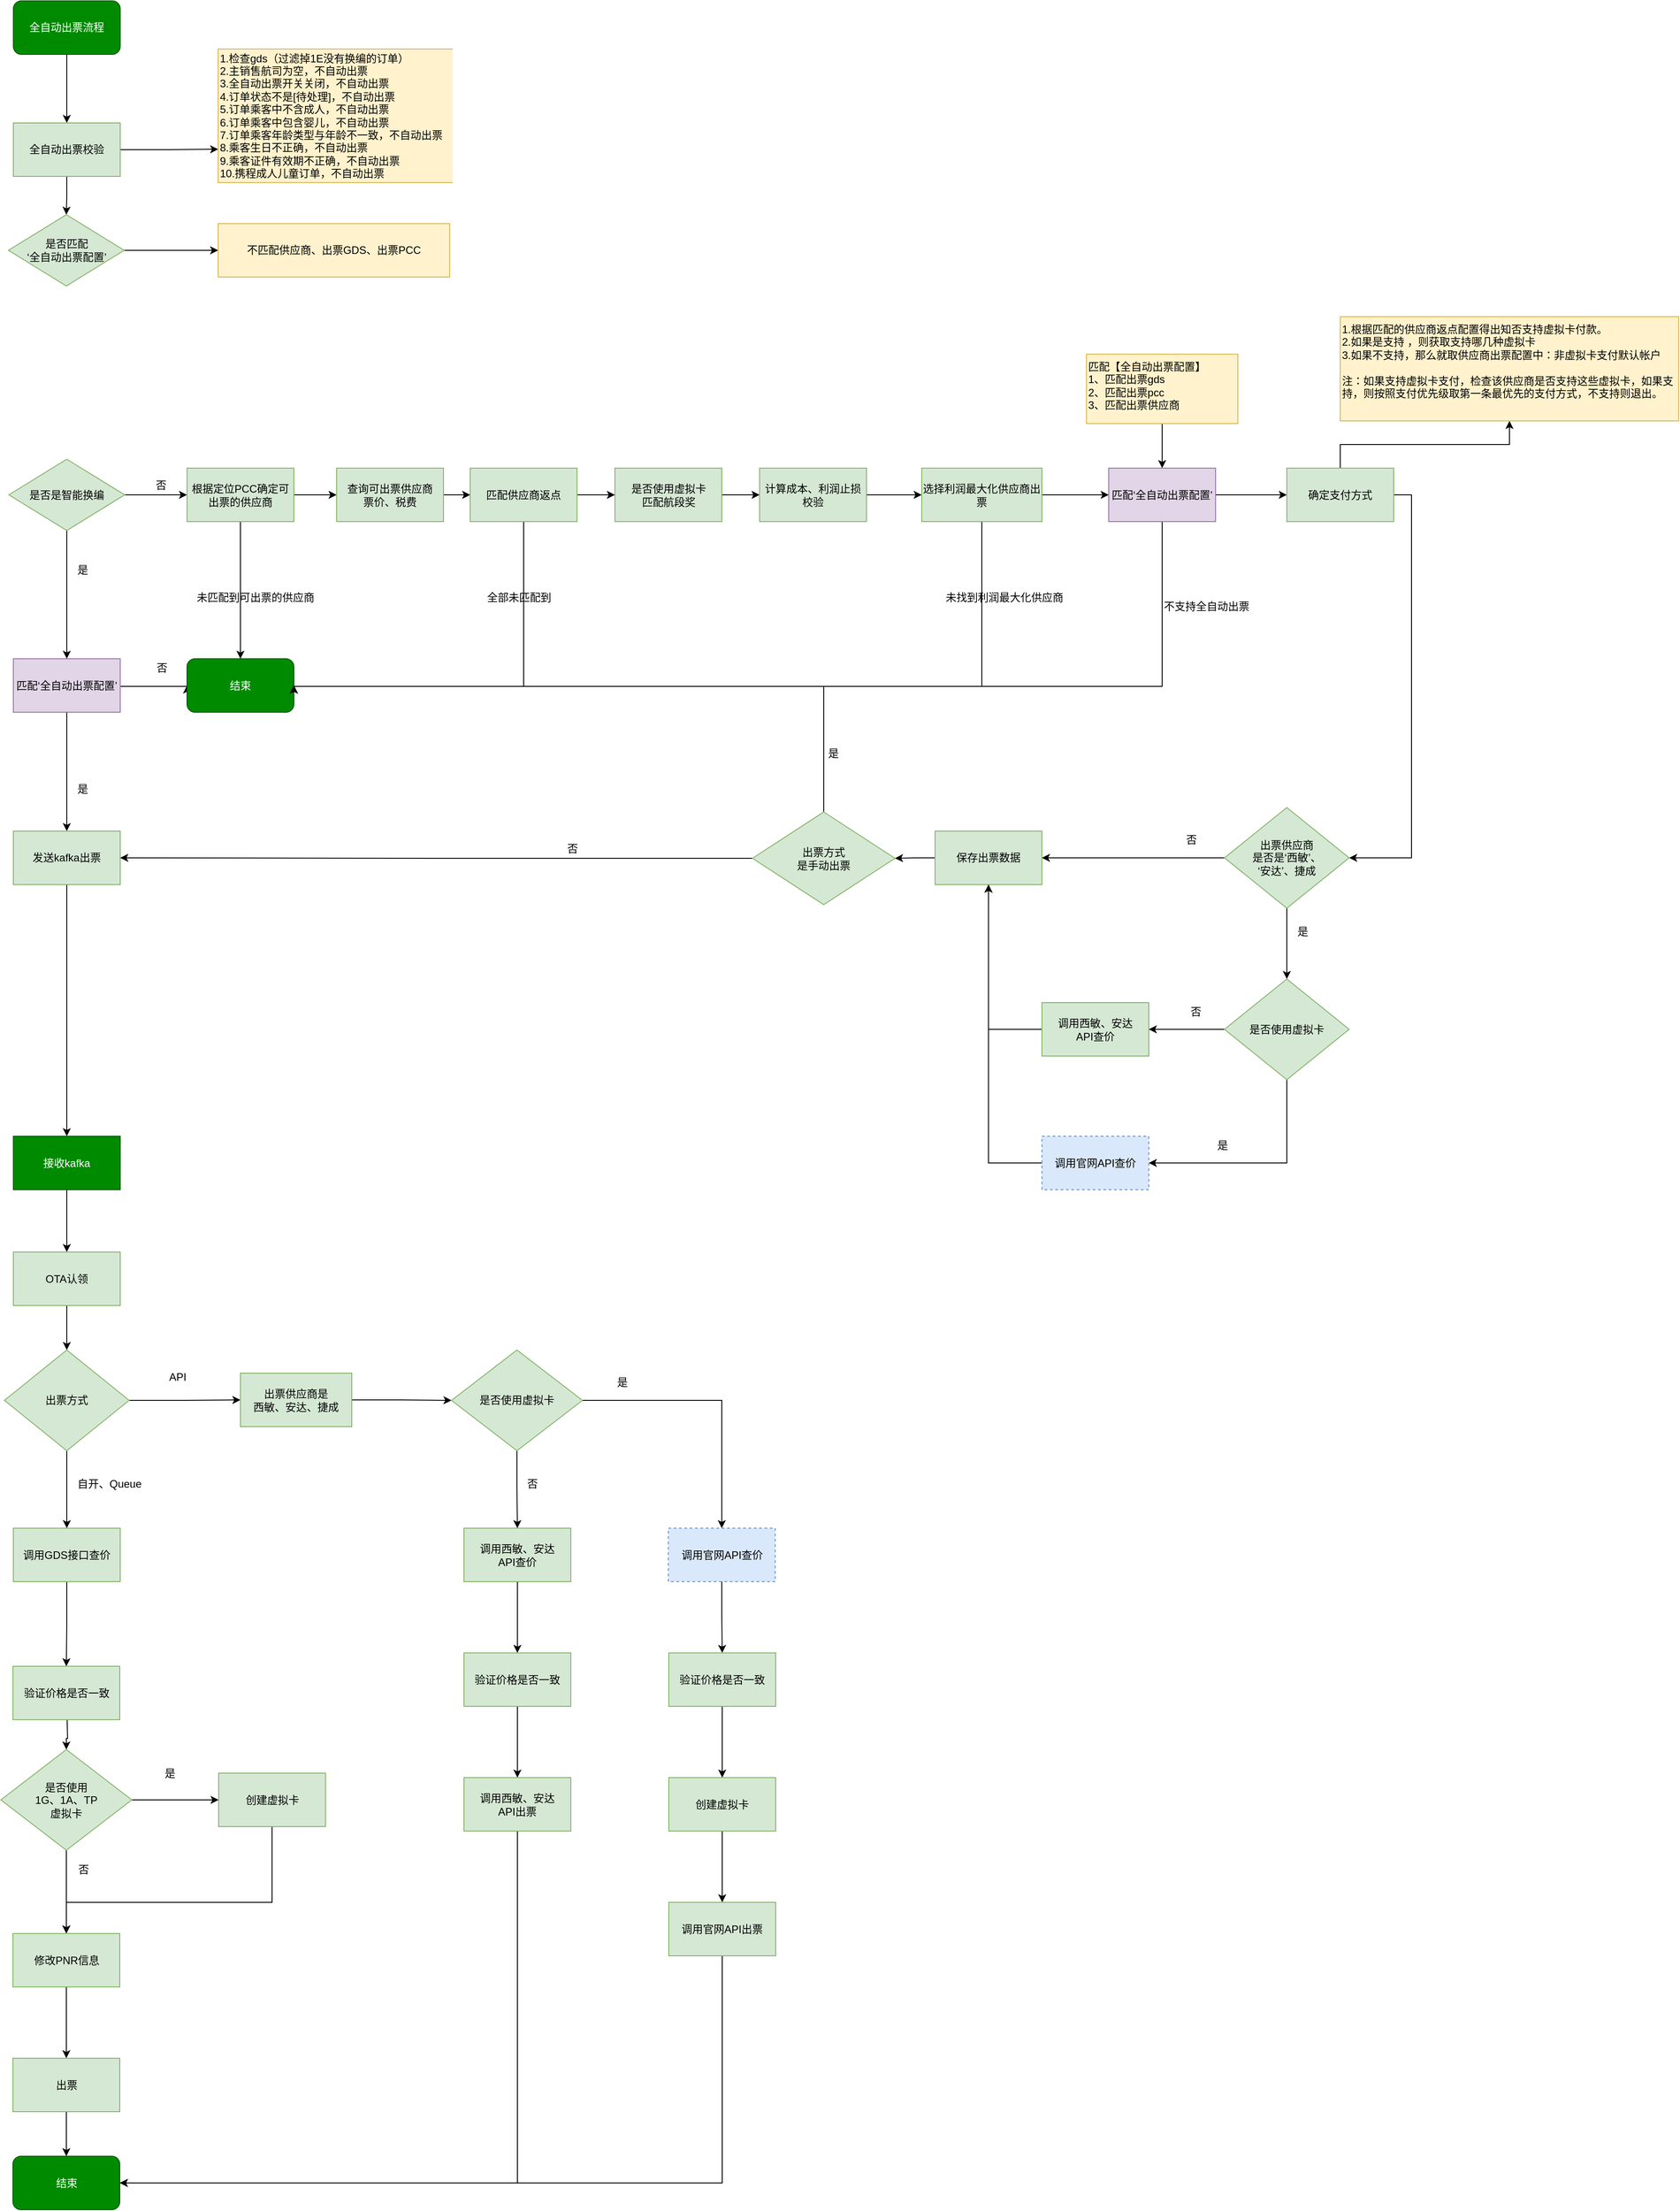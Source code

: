 <mxfile version="10.7.7" type="github"><diagram id="e7MyK4o0kRbPNSvKDRN7" name="ÃÂ§ÃÂ¬ÃÂ¬ 1 ÃÂ©ÃÂ¡ÃÂµ"><mxGraphModel dx="1158" dy="796" grid="1" gridSize="10" guides="1" tooltips="1" connect="1" arrows="1" fold="1" page="1" pageScale="1" pageWidth="1654" pageHeight="2336" math="0" shadow="0"><root><mxCell id="0"/><mxCell id="1" parent="0"/><mxCell id="zfwZpAQalPe4r6-VEY1X-27" style="edgeStyle=orthogonalEdgeStyle;rounded=0;orthogonalLoop=1;jettySize=auto;html=1;entryX=0.5;entryY=0;entryDx=0;entryDy=0;" parent="1" source="Bb-ww23vdqj-1T0Zmdto-1" target="Bb-ww23vdqj-1T0Zmdto-2" edge="1"><mxGeometry relative="1" as="geometry"/></mxCell><mxCell id="Bb-ww23vdqj-1T0Zmdto-1" value="全自动出票流程" style="rounded=1;whiteSpace=wrap;html=1;fillColor=#008a00;strokeColor=#005700;fontColor=#ffffff;" parent="1" vertex="1"><mxGeometry x="170" y="20" width="120" height="60" as="geometry"/></mxCell><mxCell id="Bb-ww23vdqj-1T0Zmdto-5" style="edgeStyle=orthogonalEdgeStyle;rounded=0;orthogonalLoop=1;jettySize=auto;html=1;exitX=1;exitY=0.5;exitDx=0;exitDy=0;entryX=0;entryY=0.75;entryDx=0;entryDy=0;" parent="1" source="Bb-ww23vdqj-1T0Zmdto-2" target="Bb-ww23vdqj-1T0Zmdto-3" edge="1"><mxGeometry relative="1" as="geometry"><mxPoint x="370" y="208" as="targetPoint"/></mxGeometry></mxCell><mxCell id="wbZDgo3gz3ZKzpZhz6uM-4" value="" style="edgeStyle=orthogonalEdgeStyle;rounded=0;orthogonalLoop=1;jettySize=auto;html=1;entryX=0.5;entryY=0;entryDx=0;entryDy=0;" edge="1" parent="1" source="Bb-ww23vdqj-1T0Zmdto-2" target="wbZDgo3gz3ZKzpZhz6uM-5"><mxGeometry relative="1" as="geometry"><mxPoint x="230" y="280" as="targetPoint"/></mxGeometry></mxCell><mxCell id="Bb-ww23vdqj-1T0Zmdto-2" value="全自动出票校验" style="rounded=0;whiteSpace=wrap;html=1;fillColor=#d5e8d4;strokeColor=#82b366;" parent="1" vertex="1"><mxGeometry x="170" y="157" width="120" height="60" as="geometry"/></mxCell><mxCell id="Bb-ww23vdqj-1T0Zmdto-3" value="&lt;div&gt;1.检查gds（过滤掉1E没有换编的订单）&lt;/div&gt;&lt;div&gt;2.主销售航司为空，不自动出票&lt;/div&gt;&lt;div&gt;3.全自动出票开关关闭，不自动出票&lt;/div&gt;&lt;div&gt;4.订单状态不是[待处理]，不自动出票&lt;/div&gt;&lt;div&gt;5.订单乘客中不含成人，不自动出票&lt;/div&gt;&lt;div&gt;6.订单乘客中包含婴儿，不自动出票&lt;/div&gt;&lt;div&gt;7.订单乘客年龄类型与年龄不一致，不自动出票&lt;/div&gt;&lt;div&gt;8.乘客生日不正确，不自动出票&lt;/div&gt;&lt;div&gt;9.乘客证件有效期不正确，不自动出票&lt;/div&gt;&lt;div&gt;10.携程成人儿童订单，不自动出票&lt;/div&gt;" style="rounded=0;whiteSpace=wrap;html=1;align=left;fillColor=#fff2cc;strokeColor=#d6b656;" parent="1" vertex="1"><mxGeometry x="400" y="74" width="280" height="150" as="geometry"/></mxCell><mxCell id="Bb-ww23vdqj-1T0Zmdto-14" style="edgeStyle=orthogonalEdgeStyle;rounded=0;orthogonalLoop=1;jettySize=auto;html=1;entryX=0.5;entryY=0;entryDx=0;entryDy=0;exitX=0.5;exitY=1;exitDx=0;exitDy=0;" parent="1" source="zfwZpAQalPe4r6-VEY1X-23" target="Bb-ww23vdqj-1T0Zmdto-11" edge="1"><mxGeometry relative="1" as="geometry"><mxPoint x="234.571" y="828.236" as="sourcePoint"/></mxGeometry></mxCell><mxCell id="Bb-ww23vdqj-1T0Zmdto-19" style="edgeStyle=orthogonalEdgeStyle;rounded=0;orthogonalLoop=1;jettySize=auto;html=1;exitX=1;exitY=0.5;exitDx=0;exitDy=0;entryX=0;entryY=0.5;entryDx=0;entryDy=0;" parent="1" source="Bb-ww23vdqj-1T0Zmdto-10" target="Bb-ww23vdqj-1T0Zmdto-18" edge="1"><mxGeometry relative="1" as="geometry"/></mxCell><mxCell id="zfwZpAQalPe4r6-VEY1X-7" value="" style="edgeStyle=orthogonalEdgeStyle;rounded=0;orthogonalLoop=1;jettySize=auto;html=1;entryX=0.5;entryY=0;entryDx=0;entryDy=0;" parent="1" source="Bb-ww23vdqj-1T0Zmdto-10" target="zfwZpAQalPe4r6-VEY1X-23" edge="1"><mxGeometry relative="1" as="geometry"><mxPoint x="234.571" y="748.764" as="targetPoint"/></mxGeometry></mxCell><mxCell id="Bb-ww23vdqj-1T0Zmdto-10" value="是否是智能换编" style="rhombus;whiteSpace=wrap;html=1;fillColor=#d5e8d4;strokeColor=#82b366;" parent="1" vertex="1"><mxGeometry x="165" y="534.5" width="130" height="80" as="geometry"/></mxCell><mxCell id="zfwZpAQalPe4r6-VEY1X-16" value="" style="edgeStyle=orthogonalEdgeStyle;rounded=0;orthogonalLoop=1;jettySize=auto;html=1;entryX=0;entryY=0.5;entryDx=0;entryDy=0;exitX=1;exitY=0.5;exitDx=0;exitDy=0;" parent="1" source="zfwZpAQalPe4r6-VEY1X-23" target="Bb-ww23vdqj-1T0Zmdto-15" edge="1"><mxGeometry relative="1" as="geometry"><mxPoint x="299.071" y="789.071" as="sourcePoint"/><Array as="points"><mxPoint x="290" y="789.5"/></Array></mxGeometry></mxCell><mxCell id="zfwZpAQalPe4r6-VEY1X-106" value="" style="edgeStyle=orthogonalEdgeStyle;rounded=0;orthogonalLoop=1;jettySize=auto;html=1;" parent="1" source="Bb-ww23vdqj-1T0Zmdto-11" target="zfwZpAQalPe4r6-VEY1X-105" edge="1"><mxGeometry relative="1" as="geometry"/></mxCell><mxCell id="Bb-ww23vdqj-1T0Zmdto-11" value="发送kafka出票" style="rounded=0;whiteSpace=wrap;html=1;fillColor=#d5e8d4;strokeColor=#82b366;" parent="1" vertex="1"><mxGeometry x="170" y="952" width="120" height="60" as="geometry"/></mxCell><mxCell id="zfwZpAQalPe4r6-VEY1X-109" value="" style="edgeStyle=orthogonalEdgeStyle;rounded=0;orthogonalLoop=1;jettySize=auto;html=1;" parent="1" source="zfwZpAQalPe4r6-VEY1X-105" target="zfwZpAQalPe4r6-VEY1X-108" edge="1"><mxGeometry relative="1" as="geometry"/></mxCell><mxCell id="zfwZpAQalPe4r6-VEY1X-105" value="接收kafka" style="rounded=0;whiteSpace=wrap;html=1;fillColor=#008a00;strokeColor=#005700;fontColor=#ffffff;" parent="1" vertex="1"><mxGeometry x="170" y="1294.5" width="120" height="60" as="geometry"/></mxCell><mxCell id="zfwZpAQalPe4r6-VEY1X-111" value="" style="edgeStyle=orthogonalEdgeStyle;rounded=0;orthogonalLoop=1;jettySize=auto;html=1;entryX=0.5;entryY=0;entryDx=0;entryDy=0;" parent="1" source="zfwZpAQalPe4r6-VEY1X-108" target="zfwZpAQalPe4r6-VEY1X-112" edge="1"><mxGeometry relative="1" as="geometry"><mxPoint x="230" y="1564.5" as="targetPoint"/></mxGeometry></mxCell><mxCell id="zfwZpAQalPe4r6-VEY1X-108" value="OTA认领" style="rounded=0;whiteSpace=wrap;html=1;fillColor=#d5e8d4;strokeColor=#82b366;" parent="1" vertex="1"><mxGeometry x="170" y="1424.5" width="120" height="60" as="geometry"/></mxCell><mxCell id="Bb-ww23vdqj-1T0Zmdto-15" value="结束" style="rounded=1;whiteSpace=wrap;html=1;fillColor=#008a00;strokeColor=#005700;fontColor=#ffffff;" parent="1" vertex="1"><mxGeometry x="365" y="758.5" width="120" height="60" as="geometry"/></mxCell><mxCell id="Bb-ww23vdqj-1T0Zmdto-17" value="是" style="text;html=1;resizable=0;points=[];autosize=1;align=left;verticalAlign=top;spacingTop=-4;" parent="1" vertex="1"><mxGeometry x="240" y="648.5" width="30" height="20" as="geometry"/></mxCell><mxCell id="Bb-ww23vdqj-1T0Zmdto-28" style="edgeStyle=orthogonalEdgeStyle;rounded=0;orthogonalLoop=1;jettySize=auto;html=1;exitX=1;exitY=0.5;exitDx=0;exitDy=0;entryX=0;entryY=0.5;entryDx=0;entryDy=0;" parent="1" source="Bb-ww23vdqj-1T0Zmdto-18" target="Bb-ww23vdqj-1T0Zmdto-23" edge="1"><mxGeometry relative="1" as="geometry"/></mxCell><mxCell id="zfwZpAQalPe4r6-VEY1X-19" style="edgeStyle=orthogonalEdgeStyle;rounded=0;orthogonalLoop=1;jettySize=auto;html=1;" parent="1" source="Bb-ww23vdqj-1T0Zmdto-18" target="Bb-ww23vdqj-1T0Zmdto-15" edge="1"><mxGeometry relative="1" as="geometry"/></mxCell><mxCell id="Bb-ww23vdqj-1T0Zmdto-18" value="根据定位PCC确定可出票的供应商" style="rounded=0;whiteSpace=wrap;html=1;fillColor=#d5e8d4;strokeColor=#82b366;" parent="1" vertex="1"><mxGeometry x="365" y="544.5" width="120" height="60" as="geometry"/></mxCell><mxCell id="Bb-ww23vdqj-1T0Zmdto-20" value="否" style="text;html=1;resizable=0;points=[];autosize=1;align=left;verticalAlign=top;spacingTop=-4;" parent="1" vertex="1"><mxGeometry x="328" y="553.5" width="30" height="20" as="geometry"/></mxCell><mxCell id="Bb-ww23vdqj-1T0Zmdto-43" style="edgeStyle=orthogonalEdgeStyle;rounded=0;orthogonalLoop=1;jettySize=auto;html=1;exitX=1;exitY=0.5;exitDx=0;exitDy=0;entryX=0;entryY=0.5;entryDx=0;entryDy=0;" parent="1" source="Bb-ww23vdqj-1T0Zmdto-23" target="Bb-ww23vdqj-1T0Zmdto-42" edge="1"><mxGeometry relative="1" as="geometry"/></mxCell><mxCell id="Bb-ww23vdqj-1T0Zmdto-23" value="查询可出票供应商&lt;br&gt;票价、税费&lt;br&gt;" style="rounded=0;whiteSpace=wrap;html=1;fillColor=#d5e8d4;strokeColor=#82b366;" parent="1" vertex="1"><mxGeometry x="533" y="544.5" width="120" height="60" as="geometry"/></mxCell><mxCell id="zfwZpAQalPe4r6-VEY1X-75" style="edgeStyle=orthogonalEdgeStyle;rounded=0;orthogonalLoop=1;jettySize=auto;html=1;" parent="1" source="Bb-ww23vdqj-1T0Zmdto-24" target="zfwZpAQalPe4r6-VEY1X-40" edge="1"><mxGeometry relative="1" as="geometry"/></mxCell><mxCell id="Bb-ww23vdqj-1T0Zmdto-24" value="是否使用虚拟卡&lt;br&gt;匹配航段奖" style="rounded=0;whiteSpace=wrap;html=1;fillColor=#d5e8d4;strokeColor=#82b366;" parent="1" vertex="1"><mxGeometry x="845.5" y="544.5" width="120" height="60" as="geometry"/></mxCell><mxCell id="zfwZpAQalPe4r6-VEY1X-47" value="" style="edgeStyle=orthogonalEdgeStyle;rounded=0;orthogonalLoop=1;jettySize=auto;html=1;" parent="1" source="zfwZpAQalPe4r6-VEY1X-40" target="zfwZpAQalPe4r6-VEY1X-46" edge="1"><mxGeometry relative="1" as="geometry"/></mxCell><mxCell id="zfwZpAQalPe4r6-VEY1X-40" value="计算成本、利润止损校验" style="rounded=0;whiteSpace=wrap;html=1;fillColor=#d5e8d4;strokeColor=#82b366;" parent="1" vertex="1"><mxGeometry x="1008" y="544.5" width="120" height="60" as="geometry"/></mxCell><mxCell id="zfwZpAQalPe4r6-VEY1X-48" style="edgeStyle=orthogonalEdgeStyle;rounded=0;orthogonalLoop=1;jettySize=auto;html=1;entryX=0;entryY=0.5;entryDx=0;entryDy=0;" parent="1" source="zfwZpAQalPe4r6-VEY1X-46" target="Bb-ww23vdqj-1T0Zmdto-27" edge="1"><mxGeometry relative="1" as="geometry"/></mxCell><mxCell id="zfwZpAQalPe4r6-VEY1X-49" style="edgeStyle=orthogonalEdgeStyle;rounded=0;orthogonalLoop=1;jettySize=auto;html=1;entryX=1;entryY=0.5;entryDx=0;entryDy=0;exitX=0.5;exitY=1;exitDx=0;exitDy=0;" parent="1" source="zfwZpAQalPe4r6-VEY1X-46" target="Bb-ww23vdqj-1T0Zmdto-15" edge="1"><mxGeometry relative="1" as="geometry"><Array as="points"><mxPoint x="1257" y="789.5"/></Array></mxGeometry></mxCell><mxCell id="zfwZpAQalPe4r6-VEY1X-46" value="选择利润最大化供应商出票" style="rounded=0;whiteSpace=wrap;html=1;fillColor=#d5e8d4;strokeColor=#82b366;" parent="1" vertex="1"><mxGeometry x="1190" y="544.5" width="135" height="60" as="geometry"/></mxCell><mxCell id="Bb-ww23vdqj-1T0Zmdto-38" style="edgeStyle=orthogonalEdgeStyle;rounded=0;orthogonalLoop=1;jettySize=auto;html=1;exitX=0.5;exitY=1;exitDx=0;exitDy=0;entryX=0.5;entryY=0;entryDx=0;entryDy=0;" parent="1" source="Bb-ww23vdqj-1T0Zmdto-26" target="Bb-ww23vdqj-1T0Zmdto-27" edge="1"><mxGeometry relative="1" as="geometry"/></mxCell><mxCell id="Bb-ww23vdqj-1T0Zmdto-26" value="匹配【全自动出票配置】&lt;br&gt;1、匹配出票gds&amp;nbsp; &amp;nbsp; &amp;nbsp;&lt;br&gt;2、匹配出票pcc&amp;nbsp; &amp;nbsp; &amp;nbsp;&lt;br&gt;3、匹配出票供应商&lt;br&gt;" style="rounded=0;whiteSpace=wrap;html=1;fillColor=#fff2cc;strokeColor=#d6b656;align=left;verticalAlign=top;" parent="1" vertex="1"><mxGeometry x="1375" y="416.5" width="170" height="78" as="geometry"/></mxCell><mxCell id="zfwZpAQalPe4r6-VEY1X-72" value="" style="edgeStyle=orthogonalEdgeStyle;rounded=0;orthogonalLoop=1;jettySize=auto;html=1;" parent="1" source="Bb-ww23vdqj-1T0Zmdto-27" target="zfwZpAQalPe4r6-VEY1X-71" edge="1"><mxGeometry relative="1" as="geometry"/></mxCell><mxCell id="zfwZpAQalPe4r6-VEY1X-79" style="edgeStyle=orthogonalEdgeStyle;rounded=0;orthogonalLoop=1;jettySize=auto;html=1;entryX=1;entryY=0.5;entryDx=0;entryDy=0;" parent="1" source="Bb-ww23vdqj-1T0Zmdto-27" target="Bb-ww23vdqj-1T0Zmdto-15" edge="1"><mxGeometry relative="1" as="geometry"><Array as="points"><mxPoint x="1460" y="789.5"/></Array></mxGeometry></mxCell><mxCell id="Bb-ww23vdqj-1T0Zmdto-27" value="匹配‘全自动出票配置’" style="rounded=0;whiteSpace=wrap;html=1;fillColor=#e1d5e7;strokeColor=#9673a6;" parent="1" vertex="1"><mxGeometry x="1400" y="544.5" width="120" height="60" as="geometry"/></mxCell><mxCell id="zfwZpAQalPe4r6-VEY1X-74" style="edgeStyle=orthogonalEdgeStyle;rounded=0;orthogonalLoop=1;jettySize=auto;html=1;" parent="1" source="zfwZpAQalPe4r6-VEY1X-71" target="Bb-ww23vdqj-1T0Zmdto-41" edge="1"><mxGeometry relative="1" as="geometry"/></mxCell><mxCell id="zfwZpAQalPe4r6-VEY1X-104" style="edgeStyle=orthogonalEdgeStyle;rounded=0;orthogonalLoop=1;jettySize=auto;html=1;entryX=1;entryY=0.5;entryDx=0;entryDy=0;exitX=1;exitY=0.5;exitDx=0;exitDy=0;" parent="1" source="zfwZpAQalPe4r6-VEY1X-71" target="Bb-ww23vdqj-1T0Zmdto-47" edge="1"><mxGeometry relative="1" as="geometry"/></mxCell><mxCell id="zfwZpAQalPe4r6-VEY1X-71" value="确定支付方式" style="rounded=0;whiteSpace=wrap;html=1;fillColor=#d5e8d4;strokeColor=#82b366;" parent="1" vertex="1"><mxGeometry x="1600" y="544.5" width="120" height="60" as="geometry"/></mxCell><mxCell id="Bb-ww23vdqj-1T0Zmdto-41" value="1.根据匹配的供应商返点配置得出知否支持虚拟卡付款。&lt;br&gt;2.如果是支持 ，则获取支持哪几种虚拟卡&lt;br&gt;3.如果不支持，那么就取供应商出票配置中：非虚拟卡支付默认帐户&lt;br&gt;&lt;br&gt;注：如果支持虚拟卡支付，检查该供应商是否支持这些虚拟卡，如果支持，则按照支付优先级取第一条最优先的支付方式，不支持则退出。&lt;br&gt;" style="rounded=0;whiteSpace=wrap;html=1;align=left;verticalAlign=top;fillColor=#fff2cc;strokeColor=#d6b656;" parent="1" vertex="1"><mxGeometry x="1660" y="374.5" width="380" height="117" as="geometry"/></mxCell><mxCell id="Bb-ww23vdqj-1T0Zmdto-44" style="edgeStyle=orthogonalEdgeStyle;rounded=0;orthogonalLoop=1;jettySize=auto;html=1;exitX=1;exitY=0.5;exitDx=0;exitDy=0;entryX=0;entryY=0.5;entryDx=0;entryDy=0;" parent="1" source="Bb-ww23vdqj-1T0Zmdto-42" target="Bb-ww23vdqj-1T0Zmdto-24" edge="1"><mxGeometry relative="1" as="geometry"/></mxCell><mxCell id="zfwZpAQalPe4r6-VEY1X-21" style="edgeStyle=orthogonalEdgeStyle;rounded=0;orthogonalLoop=1;jettySize=auto;html=1;entryX=1;entryY=0.5;entryDx=0;entryDy=0;exitX=0.5;exitY=1;exitDx=0;exitDy=0;" parent="1" source="Bb-ww23vdqj-1T0Zmdto-42" target="Bb-ww23vdqj-1T0Zmdto-15" edge="1"><mxGeometry relative="1" as="geometry"><Array as="points"><mxPoint x="743" y="789.5"/></Array></mxGeometry></mxCell><mxCell id="Bb-ww23vdqj-1T0Zmdto-42" value="匹配供应商返点" style="rounded=0;whiteSpace=wrap;html=1;fillColor=#d5e8d4;strokeColor=#82b366;" parent="1" vertex="1"><mxGeometry x="683" y="544.5" width="120" height="60" as="geometry"/></mxCell><mxCell id="zfwZpAQalPe4r6-VEY1X-83" value="" style="edgeStyle=orthogonalEdgeStyle;rounded=0;orthogonalLoop=1;jettySize=auto;html=1;entryX=1;entryY=0.5;entryDx=0;entryDy=0;" parent="1" source="Bb-ww23vdqj-1T0Zmdto-47" target="zfwZpAQalPe4r6-VEY1X-84" edge="1"><mxGeometry relative="1" as="geometry"><mxPoint x="1450" y="982" as="targetPoint"/></mxGeometry></mxCell><mxCell id="zfwZpAQalPe4r6-VEY1X-91" value="" style="edgeStyle=orthogonalEdgeStyle;rounded=0;orthogonalLoop=1;jettySize=auto;html=1;" parent="1" source="Bb-ww23vdqj-1T0Zmdto-47" target="zfwZpAQalPe4r6-VEY1X-90" edge="1"><mxGeometry relative="1" as="geometry"/></mxCell><mxCell id="Bb-ww23vdqj-1T0Zmdto-47" value="出票供应商&lt;br&gt;是否是‘西敏’、&lt;br&gt;‘安达’、捷成" style="rhombus;whiteSpace=wrap;html=1;fillColor=#d5e8d4;strokeColor=#82b366;" parent="1" vertex="1"><mxGeometry x="1530" y="925.5" width="140" height="113" as="geometry"/></mxCell><mxCell id="zfwZpAQalPe4r6-VEY1X-95" style="edgeStyle=orthogonalEdgeStyle;rounded=0;orthogonalLoop=1;jettySize=auto;html=1;exitX=0.5;exitY=1;exitDx=0;exitDy=0;entryX=1;entryY=0.5;entryDx=0;entryDy=0;" parent="1" source="zfwZpAQalPe4r6-VEY1X-90" target="Bb-ww23vdqj-1T0Zmdto-52" edge="1"><mxGeometry relative="1" as="geometry"/></mxCell><mxCell id="zfwZpAQalPe4r6-VEY1X-96" style="edgeStyle=orthogonalEdgeStyle;rounded=0;orthogonalLoop=1;jettySize=auto;html=1;" parent="1" source="zfwZpAQalPe4r6-VEY1X-90" target="zfwZpAQalPe4r6-VEY1X-92" edge="1"><mxGeometry relative="1" as="geometry"/></mxCell><mxCell id="zfwZpAQalPe4r6-VEY1X-90" value="是否使用虚拟卡" style="rhombus;whiteSpace=wrap;html=1;fillColor=#d5e8d4;strokeColor=#82b366;" parent="1" vertex="1"><mxGeometry x="1530" y="1118" width="140" height="113" as="geometry"/></mxCell><mxCell id="zfwZpAQalPe4r6-VEY1X-98" style="edgeStyle=orthogonalEdgeStyle;rounded=0;orthogonalLoop=1;jettySize=auto;html=1;entryX=0.5;entryY=1;entryDx=0;entryDy=0;exitX=0;exitY=0.5;exitDx=0;exitDy=0;" parent="1" source="Bb-ww23vdqj-1T0Zmdto-52" target="zfwZpAQalPe4r6-VEY1X-84" edge="1"><mxGeometry relative="1" as="geometry"/></mxCell><mxCell id="Bb-ww23vdqj-1T0Zmdto-52" value="调用官网API查价&lt;br&gt;" style="rounded=0;whiteSpace=wrap;html=1;fillColor=#dae8fc;strokeColor=#6c8ebf;dashed=1;" parent="1" vertex="1"><mxGeometry x="1325" y="1294.5" width="120" height="60" as="geometry"/></mxCell><mxCell id="zfwZpAQalPe4r6-VEY1X-65" style="edgeStyle=orthogonalEdgeStyle;rounded=0;orthogonalLoop=1;jettySize=auto;html=1;entryX=1;entryY=0.5;entryDx=0;entryDy=0;" parent="1" source="Bb-ww23vdqj-1T0Zmdto-55" target="Bb-ww23vdqj-1T0Zmdto-11" edge="1"><mxGeometry relative="1" as="geometry"/></mxCell><mxCell id="zfwZpAQalPe4r6-VEY1X-89" style="edgeStyle=orthogonalEdgeStyle;rounded=0;orthogonalLoop=1;jettySize=auto;html=1;entryX=1;entryY=0.5;entryDx=0;entryDy=0;" parent="1" source="Bb-ww23vdqj-1T0Zmdto-55" target="Bb-ww23vdqj-1T0Zmdto-15" edge="1"><mxGeometry relative="1" as="geometry"><mxPoint x="490" y="784.5" as="targetPoint"/><Array as="points"><mxPoint x="1080" y="789.5"/></Array></mxGeometry></mxCell><mxCell id="Bb-ww23vdqj-1T0Zmdto-55" value="出票方式&lt;br&gt;是手动出票" style="rhombus;whiteSpace=wrap;html=1;fillColor=#d5e8d4;strokeColor=#82b366;" parent="1" vertex="1"><mxGeometry x="1000" y="930.5" width="160" height="104" as="geometry"/></mxCell><mxCell id="Bb-ww23vdqj-1T0Zmdto-63" value="否" style="text;html=1;resizable=0;points=[];autosize=1;align=left;verticalAlign=top;spacingTop=-4;" parent="1" vertex="1"><mxGeometry x="790" y="962" width="30" height="20" as="geometry"/></mxCell><mxCell id="zfwZpAQalPe4r6-VEY1X-12" value="是" style="text;html=1;resizable=0;points=[];autosize=1;align=left;verticalAlign=top;spacingTop=-4;" parent="1" vertex="1"><mxGeometry x="240" y="894.5" width="30" height="20" as="geometry"/></mxCell><mxCell id="zfwZpAQalPe4r6-VEY1X-13" value="否" style="text;html=1;resizable=0;points=[];autosize=1;align=left;verticalAlign=top;spacingTop=-4;" parent="1" vertex="1"><mxGeometry x="329" y="758.5" width="30" height="20" as="geometry"/></mxCell><mxCell id="zfwZpAQalPe4r6-VEY1X-23" value="匹配‘全自动出票配置’" style="rounded=0;whiteSpace=wrap;html=1;fillColor=#e1d5e7;strokeColor=#9673a6;" parent="1" vertex="1"><mxGeometry x="170" y="758.5" width="120" height="60" as="geometry"/></mxCell><mxCell id="zfwZpAQalPe4r6-VEY1X-33" value="全部未匹配到" style="text;html=1;resizable=0;points=[];autosize=1;align=left;verticalAlign=top;spacingTop=-4;" parent="1" vertex="1"><mxGeometry x="700" y="679.5" width="90" height="20" as="geometry"/></mxCell><mxCell id="zfwZpAQalPe4r6-VEY1X-36" value="未匹配到可出票的供应商" style="text;html=1;resizable=0;points=[];autosize=1;align=left;verticalAlign=top;spacingTop=-4;" parent="1" vertex="1"><mxGeometry x="374" y="679.5" width="150" height="20" as="geometry"/></mxCell><mxCell id="zfwZpAQalPe4r6-VEY1X-50" value="未找到利润最大化供应商" style="text;html=1;resizable=0;points=[];autosize=1;align=left;verticalAlign=top;spacingTop=-4;" parent="1" vertex="1"><mxGeometry x="1215" y="679.5" width="150" height="20" as="geometry"/></mxCell><mxCell id="zfwZpAQalPe4r6-VEY1X-64" value="是" style="text;html=1;resizable=0;points=[];autosize=1;align=left;verticalAlign=top;spacingTop=-4;" parent="1" vertex="1"><mxGeometry x="1083" y="854.5" width="30" height="20" as="geometry"/></mxCell><mxCell id="zfwZpAQalPe4r6-VEY1X-80" value="不支持全自动出票" style="text;html=1;resizable=0;points=[];autosize=1;align=left;verticalAlign=top;spacingTop=-4;" parent="1" vertex="1"><mxGeometry x="1460" y="689.5" width="110" height="20" as="geometry"/></mxCell><mxCell id="zfwZpAQalPe4r6-VEY1X-87" style="edgeStyle=orthogonalEdgeStyle;rounded=0;orthogonalLoop=1;jettySize=auto;html=1;entryX=1;entryY=0.5;entryDx=0;entryDy=0;" parent="1" source="zfwZpAQalPe4r6-VEY1X-84" target="Bb-ww23vdqj-1T0Zmdto-55" edge="1"><mxGeometry relative="1" as="geometry"/></mxCell><mxCell id="zfwZpAQalPe4r6-VEY1X-84" value="保存出票数据" style="rounded=0;whiteSpace=wrap;html=1;fillColor=#d5e8d4;strokeColor=#82b366;" parent="1" vertex="1"><mxGeometry x="1205" y="952" width="120" height="60" as="geometry"/></mxCell><mxCell id="zfwZpAQalPe4r6-VEY1X-97" style="edgeStyle=orthogonalEdgeStyle;rounded=0;orthogonalLoop=1;jettySize=auto;html=1;entryX=0.5;entryY=1;entryDx=0;entryDy=0;exitX=0;exitY=0.5;exitDx=0;exitDy=0;" parent="1" source="zfwZpAQalPe4r6-VEY1X-92" target="zfwZpAQalPe4r6-VEY1X-84" edge="1"><mxGeometry relative="1" as="geometry"/></mxCell><mxCell id="zfwZpAQalPe4r6-VEY1X-92" value="调用西敏、安达&lt;br&gt;API查价&lt;br&gt;" style="rounded=0;whiteSpace=wrap;html=1;fillColor=#d5e8d4;strokeColor=#82b366;" parent="1" vertex="1"><mxGeometry x="1325" y="1144.5" width="120" height="60" as="geometry"/></mxCell><mxCell id="zfwZpAQalPe4r6-VEY1X-99" value="是" style="text;html=1;resizable=0;points=[];autosize=1;align=left;verticalAlign=top;spacingTop=-4;" parent="1" vertex="1"><mxGeometry x="1520" y="1294.5" width="30" height="20" as="geometry"/></mxCell><mxCell id="zfwZpAQalPe4r6-VEY1X-100" value="否" style="text;html=1;resizable=0;points=[];autosize=1;align=left;verticalAlign=top;spacingTop=-4;" parent="1" vertex="1"><mxGeometry x="1490" y="1144.5" width="30" height="20" as="geometry"/></mxCell><mxCell id="zfwZpAQalPe4r6-VEY1X-114" value="" style="edgeStyle=orthogonalEdgeStyle;rounded=0;orthogonalLoop=1;jettySize=auto;html=1;entryX=0.5;entryY=0;entryDx=0;entryDy=0;" parent="1" source="zfwZpAQalPe4r6-VEY1X-112" target="zfwZpAQalPe4r6-VEY1X-120" edge="1"><mxGeometry relative="1" as="geometry"><mxPoint x="230" y="1727.5" as="targetPoint"/></mxGeometry></mxCell><mxCell id="zfwZpAQalPe4r6-VEY1X-116" value="" style="edgeStyle=orthogonalEdgeStyle;rounded=0;orthogonalLoop=1;jettySize=auto;html=1;entryX=0;entryY=0.5;entryDx=0;entryDy=0;" parent="1" source="zfwZpAQalPe4r6-VEY1X-112" target="zfwZpAQalPe4r6-VEY1X-117" edge="1"><mxGeometry relative="1" as="geometry"><mxPoint x="380" y="1591.0" as="targetPoint"/></mxGeometry></mxCell><mxCell id="zfwZpAQalPe4r6-VEY1X-112" value="出票方式" style="rhombus;whiteSpace=wrap;html=1;fillColor=#d5e8d4;strokeColor=#82b366;" parent="1" vertex="1"><mxGeometry x="160" y="1534.5" width="140" height="113" as="geometry"/></mxCell><mxCell id="zfwZpAQalPe4r6-VEY1X-124" style="edgeStyle=orthogonalEdgeStyle;rounded=0;orthogonalLoop=1;jettySize=auto;html=1;" parent="1" source="zfwZpAQalPe4r6-VEY1X-117" target="zfwZpAQalPe4r6-VEY1X-123" edge="1"><mxGeometry relative="1" as="geometry"/></mxCell><mxCell id="zfwZpAQalPe4r6-VEY1X-117" value="出票供应商是&lt;br&gt;西敏、安达、捷成" style="rounded=0;whiteSpace=wrap;html=1;fillColor=#d5e8d4;strokeColor=#82b366;" parent="1" vertex="1"><mxGeometry x="425" y="1560.5" width="125" height="60" as="geometry"/></mxCell><mxCell id="zfwZpAQalPe4r6-VEY1X-118" value="API" style="text;html=1;resizable=0;points=[];autosize=1;align=left;verticalAlign=top;spacingTop=-4;" parent="1" vertex="1"><mxGeometry x="343" y="1554.5" width="30" height="20" as="geometry"/></mxCell><mxCell id="zfwZpAQalPe4r6-VEY1X-119" value="自开、Queue" style="text;html=1;resizable=0;points=[];autosize=1;align=left;verticalAlign=top;spacingTop=-4;" parent="1" vertex="1"><mxGeometry x="240" y="1674.5" width="90" height="20" as="geometry"/></mxCell><mxCell id="io7kG0aR2fuTgnrLbFGf-4" style="edgeStyle=orthogonalEdgeStyle;rounded=0;orthogonalLoop=1;jettySize=auto;html=1;" parent="1" source="zfwZpAQalPe4r6-VEY1X-120" target="zfwZpAQalPe4r6-VEY1X-132" edge="1"><mxGeometry relative="1" as="geometry"/></mxCell><mxCell id="zfwZpAQalPe4r6-VEY1X-120" value="调用GDS接口查价" style="rounded=0;whiteSpace=wrap;html=1;fillColor=#d5e8d4;strokeColor=#82b366;" parent="1" vertex="1"><mxGeometry x="170" y="1734.5" width="120" height="60" as="geometry"/></mxCell><mxCell id="zfwZpAQalPe4r6-VEY1X-139" style="edgeStyle=orthogonalEdgeStyle;rounded=0;orthogonalLoop=1;jettySize=auto;html=1;" parent="1" target="zfwZpAQalPe4r6-VEY1X-138" edge="1"><mxGeometry relative="1" as="geometry"><mxPoint x="230.353" y="1949.5" as="sourcePoint"/></mxGeometry></mxCell><mxCell id="zfwZpAQalPe4r6-VEY1X-132" value="验证价格是否一致" style="rounded=0;whiteSpace=wrap;html=1;fillColor=#d5e8d4;strokeColor=#82b366;" parent="1" vertex="1"><mxGeometry x="169.5" y="1889.5" width="120" height="60" as="geometry"/></mxCell><mxCell id="zfwZpAQalPe4r6-VEY1X-128" style="edgeStyle=orthogonalEdgeStyle;rounded=0;orthogonalLoop=1;jettySize=auto;html=1;entryX=0.5;entryY=0;entryDx=0;entryDy=0;" parent="1" source="zfwZpAQalPe4r6-VEY1X-123" target="zfwZpAQalPe4r6-VEY1X-126" edge="1"><mxGeometry relative="1" as="geometry"/></mxCell><mxCell id="zfwZpAQalPe4r6-VEY1X-129" style="edgeStyle=orthogonalEdgeStyle;rounded=0;orthogonalLoop=1;jettySize=auto;html=1;" parent="1" source="zfwZpAQalPe4r6-VEY1X-123" target="zfwZpAQalPe4r6-VEY1X-125" edge="1"><mxGeometry relative="1" as="geometry"/></mxCell><mxCell id="zfwZpAQalPe4r6-VEY1X-123" value="是否使用虚拟卡" style="rhombus;whiteSpace=wrap;html=1;fillColor=#d5e8d4;strokeColor=#82b366;" parent="1" vertex="1"><mxGeometry x="662" y="1534.5" width="147" height="113" as="geometry"/></mxCell><mxCell id="io7kG0aR2fuTgnrLbFGf-8" value="" style="edgeStyle=orthogonalEdgeStyle;rounded=0;orthogonalLoop=1;jettySize=auto;html=1;" parent="1" source="zfwZpAQalPe4r6-VEY1X-125" target="io7kG0aR2fuTgnrLbFGf-9" edge="1"><mxGeometry relative="1" as="geometry"><mxPoint x="965.5" y="1874.5" as="targetPoint"/></mxGeometry></mxCell><mxCell id="zfwZpAQalPe4r6-VEY1X-125" value="调用官网API查价&lt;br&gt;" style="rounded=0;whiteSpace=wrap;html=1;fillColor=#dae8fc;strokeColor=#6c8ebf;dashed=1;" parent="1" vertex="1"><mxGeometry x="905.5" y="1734.5" width="120" height="60" as="geometry"/></mxCell><mxCell id="io7kG0aR2fuTgnrLbFGf-6" value="" style="edgeStyle=orthogonalEdgeStyle;rounded=0;orthogonalLoop=1;jettySize=auto;html=1;" parent="1" source="zfwZpAQalPe4r6-VEY1X-126" target="io7kG0aR2fuTgnrLbFGf-5" edge="1"><mxGeometry relative="1" as="geometry"/></mxCell><mxCell id="zfwZpAQalPe4r6-VEY1X-126" value="调用西敏、安达&lt;br&gt;API查价&lt;br&gt;" style="rounded=0;whiteSpace=wrap;html=1;fillColor=#d5e8d4;strokeColor=#82b366;" parent="1" vertex="1"><mxGeometry x="676" y="1734.5" width="120" height="60" as="geometry"/></mxCell><mxCell id="io7kG0aR2fuTgnrLbFGf-17" value="" style="edgeStyle=orthogonalEdgeStyle;rounded=0;orthogonalLoop=1;jettySize=auto;html=1;" parent="1" source="io7kG0aR2fuTgnrLbFGf-5" target="io7kG0aR2fuTgnrLbFGf-16" edge="1"><mxGeometry relative="1" as="geometry"/></mxCell><mxCell id="io7kG0aR2fuTgnrLbFGf-5" value="验证价格是否一致&lt;br&gt;" style="rounded=0;whiteSpace=wrap;html=1;fillColor=#d5e8d4;strokeColor=#82b366;" parent="1" vertex="1"><mxGeometry x="676" y="1874.5" width="120" height="60" as="geometry"/></mxCell><mxCell id="io7kG0aR2fuTgnrLbFGf-18" style="edgeStyle=orthogonalEdgeStyle;rounded=0;orthogonalLoop=1;jettySize=auto;html=1;entryX=1;entryY=0.5;entryDx=0;entryDy=0;" parent="1" source="io7kG0aR2fuTgnrLbFGf-16" target="zfwZpAQalPe4r6-VEY1X-153" edge="1"><mxGeometry relative="1" as="geometry"><Array as="points"><mxPoint x="736" y="2469.5"/></Array></mxGeometry></mxCell><mxCell id="io7kG0aR2fuTgnrLbFGf-16" value="调用西敏、安达&lt;br&gt;API出票&lt;br&gt;" style="rounded=0;whiteSpace=wrap;html=1;fillColor=#d5e8d4;strokeColor=#82b366;" parent="1" vertex="1"><mxGeometry x="676" y="2014.5" width="120" height="60" as="geometry"/></mxCell><mxCell id="zfwZpAQalPe4r6-VEY1X-134" value="是" style="text;html=1;resizable=0;points=[];autosize=1;align=left;verticalAlign=top;spacingTop=-4;" parent="1" vertex="1"><mxGeometry x="845.5" y="1560.5" width="30" height="20" as="geometry"/></mxCell><mxCell id="zfwZpAQalPe4r6-VEY1X-137" value="否" style="text;html=1;resizable=0;points=[];autosize=1;align=left;verticalAlign=top;spacingTop=-4;" parent="1" vertex="1"><mxGeometry x="745" y="1674.5" width="30" height="20" as="geometry"/></mxCell><mxCell id="zfwZpAQalPe4r6-VEY1X-143" style="edgeStyle=orthogonalEdgeStyle;rounded=0;orthogonalLoop=1;jettySize=auto;html=1;entryX=0;entryY=0.5;entryDx=0;entryDy=0;" parent="1" source="zfwZpAQalPe4r6-VEY1X-138" target="zfwZpAQalPe4r6-VEY1X-140" edge="1"><mxGeometry relative="1" as="geometry"/></mxCell><mxCell id="zfwZpAQalPe4r6-VEY1X-144" style="edgeStyle=orthogonalEdgeStyle;rounded=0;orthogonalLoop=1;jettySize=auto;html=1;exitX=0.5;exitY=1;exitDx=0;exitDy=0;" parent="1" source="zfwZpAQalPe4r6-VEY1X-138" target="zfwZpAQalPe4r6-VEY1X-142" edge="1"><mxGeometry relative="1" as="geometry"/></mxCell><mxCell id="zfwZpAQalPe4r6-VEY1X-138" value="是否使用&lt;br&gt;1G、1A、TP&lt;br&gt;虚拟卡" style="rhombus;whiteSpace=wrap;html=1;fillColor=#d5e8d4;strokeColor=#82b366;" parent="1" vertex="1"><mxGeometry x="156" y="1983" width="147" height="113" as="geometry"/></mxCell><mxCell id="io7kG0aR2fuTgnrLbFGf-25" style="edgeStyle=orthogonalEdgeStyle;rounded=0;orthogonalLoop=1;jettySize=auto;html=1;entryX=0.5;entryY=0;entryDx=0;entryDy=0;" parent="1" source="zfwZpAQalPe4r6-VEY1X-140" target="zfwZpAQalPe4r6-VEY1X-142" edge="1"><mxGeometry relative="1" as="geometry"><Array as="points"><mxPoint x="461" y="2154.5"/><mxPoint x="230" y="2154.5"/></Array></mxGeometry></mxCell><mxCell id="zfwZpAQalPe4r6-VEY1X-140" value="创建虚拟卡" style="rounded=0;whiteSpace=wrap;html=1;fillColor=#d5e8d4;strokeColor=#82b366;" parent="1" vertex="1"><mxGeometry x="400.5" y="2009.5" width="120" height="60" as="geometry"/></mxCell><mxCell id="zfwZpAQalPe4r6-VEY1X-150" value="" style="edgeStyle=orthogonalEdgeStyle;rounded=0;orthogonalLoop=1;jettySize=auto;html=1;" parent="1" source="zfwZpAQalPe4r6-VEY1X-142" target="zfwZpAQalPe4r6-VEY1X-149" edge="1"><mxGeometry relative="1" as="geometry"/></mxCell><mxCell id="zfwZpAQalPe4r6-VEY1X-142" value="修改PNR信息" style="rounded=0;whiteSpace=wrap;html=1;fillColor=#d5e8d4;strokeColor=#82b366;" parent="1" vertex="1"><mxGeometry x="169.5" y="2189.5" width="120" height="60" as="geometry"/></mxCell><mxCell id="zfwZpAQalPe4r6-VEY1X-152" value="" style="edgeStyle=orthogonalEdgeStyle;rounded=0;orthogonalLoop=1;jettySize=auto;html=1;entryX=0.5;entryY=0;entryDx=0;entryDy=0;" parent="1" source="zfwZpAQalPe4r6-VEY1X-149" target="zfwZpAQalPe4r6-VEY1X-153" edge="1"><mxGeometry relative="1" as="geometry"><mxPoint x="229.5" y="2469.5" as="targetPoint"/></mxGeometry></mxCell><mxCell id="zfwZpAQalPe4r6-VEY1X-149" value="出票" style="rounded=0;whiteSpace=wrap;html=1;fillColor=#d5e8d4;strokeColor=#82b366;" parent="1" vertex="1"><mxGeometry x="169.5" y="2329.5" width="120" height="60" as="geometry"/></mxCell><mxCell id="zfwZpAQalPe4r6-VEY1X-145" value="是" style="text;html=1;resizable=0;points=[];autosize=1;align=left;verticalAlign=top;spacingTop=-4;" parent="1" vertex="1"><mxGeometry x="337.5" y="1999.5" width="30" height="20" as="geometry"/></mxCell><mxCell id="zfwZpAQalPe4r6-VEY1X-147" value="否" style="text;html=1;resizable=0;points=[];autosize=1;align=left;verticalAlign=top;spacingTop=-4;" parent="1" vertex="1"><mxGeometry x="240.5" y="2107.5" width="30" height="20" as="geometry"/></mxCell><mxCell id="zfwZpAQalPe4r6-VEY1X-153" value="结束" style="rounded=1;whiteSpace=wrap;html=1;fillColor=#008a00;strokeColor=#005700;fontColor=#ffffff;" parent="1" vertex="1"><mxGeometry x="169.5" y="2439.5" width="120" height="60" as="geometry"/></mxCell><mxCell id="io7kG0aR2fuTgnrLbFGf-12" value="" style="edgeStyle=orthogonalEdgeStyle;rounded=0;orthogonalLoop=1;jettySize=auto;html=1;" parent="1" source="io7kG0aR2fuTgnrLbFGf-9" target="io7kG0aR2fuTgnrLbFGf-11" edge="1"><mxGeometry relative="1" as="geometry"/></mxCell><mxCell id="io7kG0aR2fuTgnrLbFGf-9" value="验证价格是否一致&lt;br&gt;" style="rounded=0;whiteSpace=wrap;html=1;fillColor=#d5e8d4;strokeColor=#82b366;" parent="1" vertex="1"><mxGeometry x="906" y="1874.5" width="120" height="60" as="geometry"/></mxCell><mxCell id="io7kG0aR2fuTgnrLbFGf-15" value="" style="edgeStyle=orthogonalEdgeStyle;rounded=0;orthogonalLoop=1;jettySize=auto;html=1;" parent="1" source="io7kG0aR2fuTgnrLbFGf-11" target="io7kG0aR2fuTgnrLbFGf-14" edge="1"><mxGeometry relative="1" as="geometry"/></mxCell><mxCell id="io7kG0aR2fuTgnrLbFGf-11" value="创建虚拟卡&lt;br&gt;" style="rounded=0;whiteSpace=wrap;html=1;fillColor=#d5e8d4;strokeColor=#82b366;" parent="1" vertex="1"><mxGeometry x="906" y="2014.5" width="120" height="60" as="geometry"/></mxCell><mxCell id="io7kG0aR2fuTgnrLbFGf-19" style="edgeStyle=orthogonalEdgeStyle;rounded=0;orthogonalLoop=1;jettySize=auto;html=1;entryX=1;entryY=0.5;entryDx=0;entryDy=0;" parent="1" source="io7kG0aR2fuTgnrLbFGf-14" target="zfwZpAQalPe4r6-VEY1X-153" edge="1"><mxGeometry relative="1" as="geometry"><Array as="points"><mxPoint x="966" y="2469.5"/></Array></mxGeometry></mxCell><mxCell id="io7kG0aR2fuTgnrLbFGf-14" value="调用官网API出票&lt;br&gt;" style="rounded=0;whiteSpace=wrap;html=1;fillColor=#d5e8d4;strokeColor=#82b366;" parent="1" vertex="1"><mxGeometry x="906" y="2154.5" width="120" height="60" as="geometry"/></mxCell><mxCell id="io7kG0aR2fuTgnrLbFGf-20" value="是" style="text;html=1;resizable=0;points=[];autosize=1;align=left;verticalAlign=top;spacingTop=-4;" parent="1" vertex="1"><mxGeometry x="1610" y="1054.5" width="30" height="20" as="geometry"/></mxCell><mxCell id="io7kG0aR2fuTgnrLbFGf-21" value="否" style="text;html=1;resizable=0;points=[];autosize=1;align=left;verticalAlign=top;spacingTop=-4;" parent="1" vertex="1"><mxGeometry x="1485" y="952" width="30" height="20" as="geometry"/></mxCell><mxCell id="wbZDgo3gz3ZKzpZhz6uM-7" value="" style="edgeStyle=orthogonalEdgeStyle;rounded=0;orthogonalLoop=1;jettySize=auto;html=1;" edge="1" parent="1" source="wbZDgo3gz3ZKzpZhz6uM-5" target="wbZDgo3gz3ZKzpZhz6uM-8"><mxGeometry relative="1" as="geometry"><mxPoint x="374.5" y="300" as="targetPoint"/></mxGeometry></mxCell><mxCell id="wbZDgo3gz3ZKzpZhz6uM-5" value="是否匹配&lt;br&gt;‘全自动出票配置’" style="rhombus;whiteSpace=wrap;html=1;fillColor=#d5e8d4;strokeColor=#82b366;" vertex="1" parent="1"><mxGeometry x="164.5" y="260" width="130" height="80" as="geometry"/></mxCell><mxCell id="wbZDgo3gz3ZKzpZhz6uM-8" value="不匹配供应商、出票GDS、出票PCC" style="rounded=0;whiteSpace=wrap;html=1;fillColor=#fff2cc;strokeColor=#d6b656;" vertex="1" parent="1"><mxGeometry x="400" y="270" width="260" height="60" as="geometry"/></mxCell></root></mxGraphModel></diagram></mxfile>